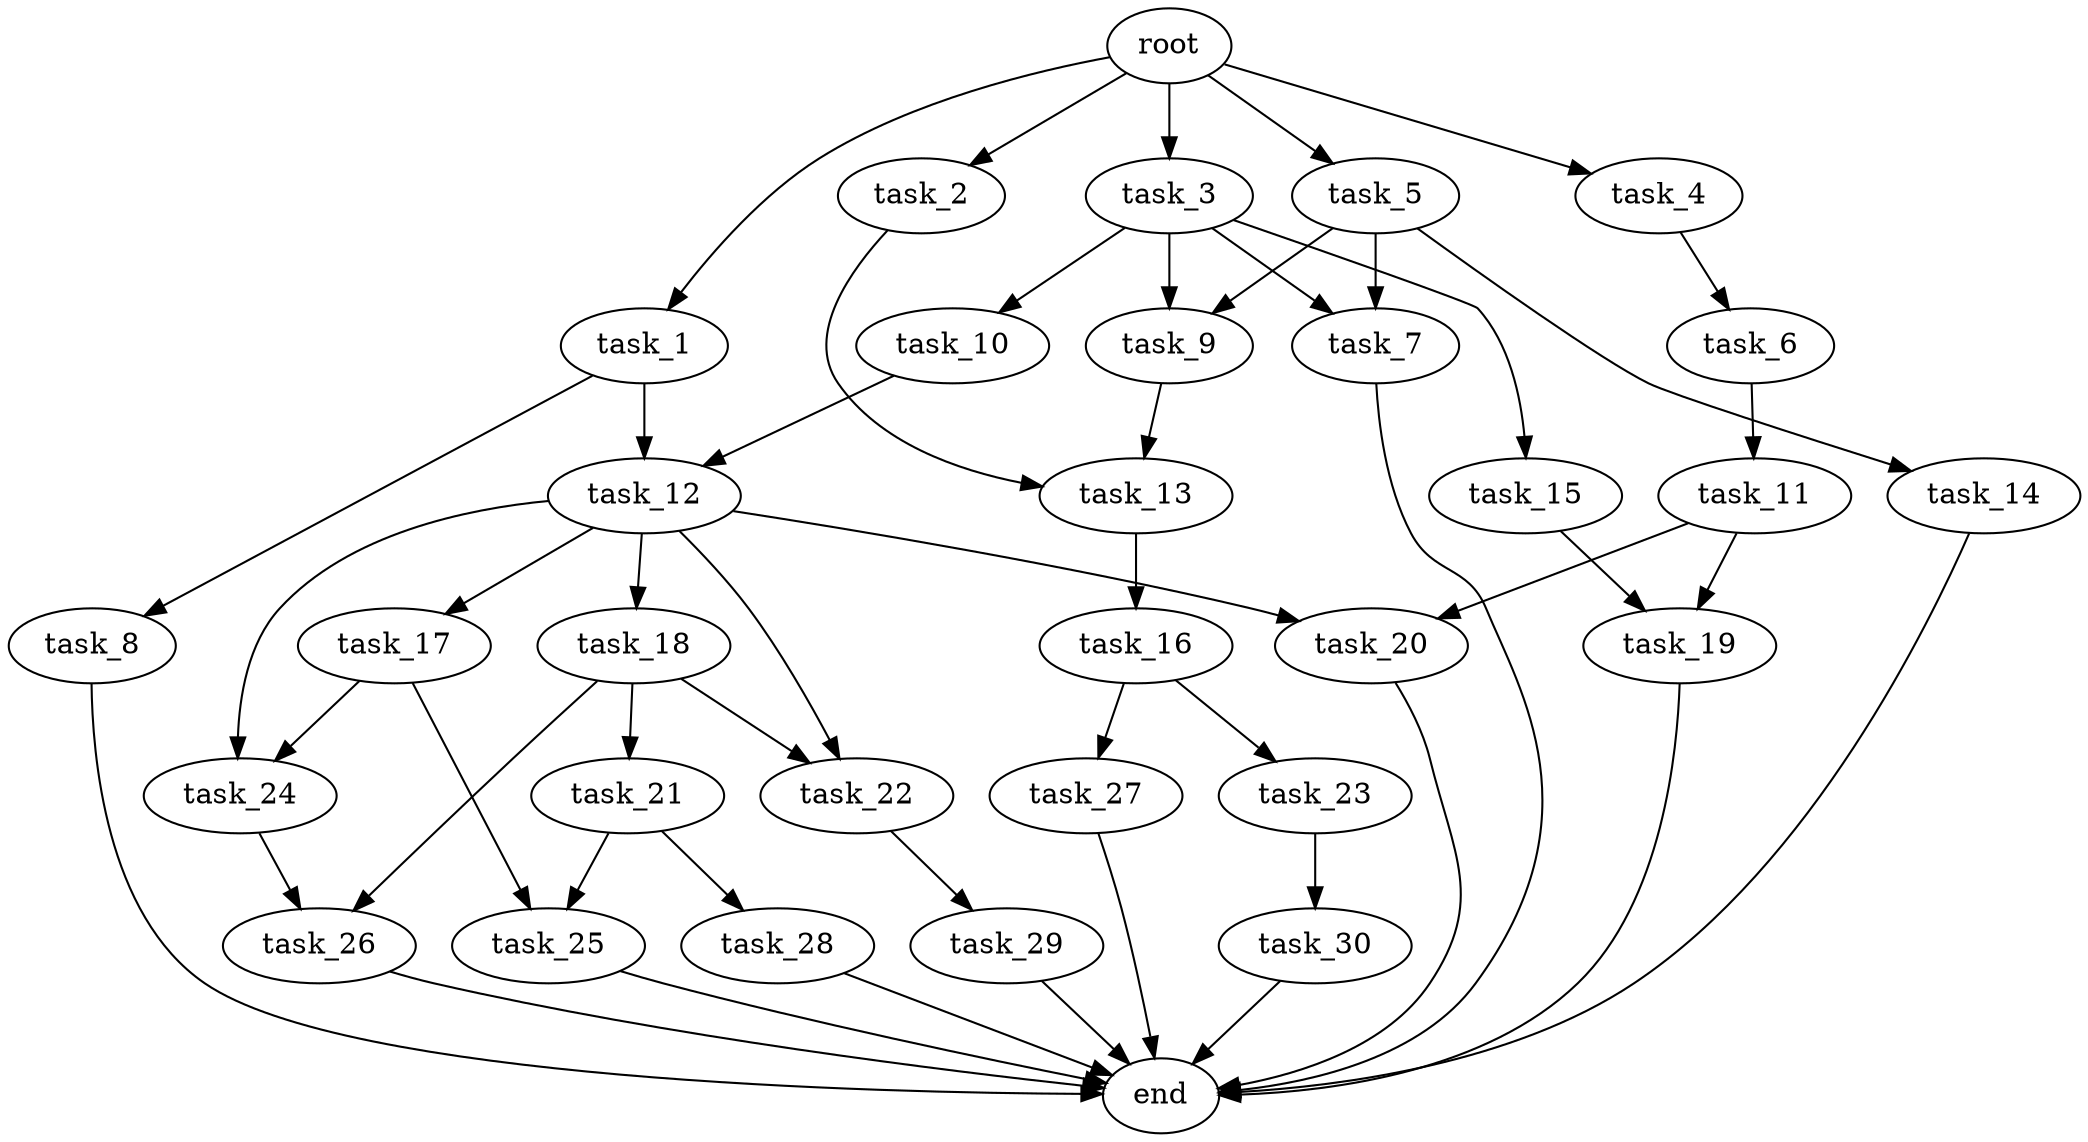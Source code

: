 digraph G {
  root [size="0.000000e+00"];
  task_1 [size="3.992288e+09"];
  task_2 [size="6.056281e+09"];
  task_3 [size="7.893111e+10"];
  task_4 [size="5.066599e+10"];
  task_5 [size="6.286078e+10"];
  task_6 [size="5.010989e+10"];
  task_7 [size="4.154905e+10"];
  task_8 [size="7.018405e+10"];
  task_9 [size="8.251957e+09"];
  task_10 [size="5.366112e+10"];
  task_11 [size="6.160855e+10"];
  task_12 [size="2.775400e+10"];
  task_13 [size="3.099759e+10"];
  task_14 [size="5.113536e+10"];
  task_15 [size="2.032772e+10"];
  task_16 [size="8.080793e+10"];
  task_17 [size="5.364365e+10"];
  task_18 [size="3.907924e+10"];
  task_19 [size="6.343308e+10"];
  task_20 [size="8.345430e+10"];
  task_21 [size="6.810876e+10"];
  task_22 [size="6.620847e+09"];
  task_23 [size="6.987060e+10"];
  task_24 [size="7.299854e+10"];
  task_25 [size="8.464835e+10"];
  task_26 [size="5.800015e+09"];
  task_27 [size="8.630418e+09"];
  task_28 [size="4.345401e+10"];
  task_29 [size="4.534265e+10"];
  task_30 [size="6.088715e+10"];
  end [size="0.000000e+00"];

  root -> task_1 [size="1.000000e-12"];
  root -> task_2 [size="1.000000e-12"];
  root -> task_3 [size="1.000000e-12"];
  root -> task_4 [size="1.000000e-12"];
  root -> task_5 [size="1.000000e-12"];
  task_1 -> task_8 [size="7.018405e+08"];
  task_1 -> task_12 [size="1.387700e+08"];
  task_2 -> task_13 [size="1.549879e+08"];
  task_3 -> task_7 [size="2.077452e+08"];
  task_3 -> task_9 [size="4.125978e+07"];
  task_3 -> task_10 [size="5.366112e+08"];
  task_3 -> task_15 [size="2.032772e+08"];
  task_4 -> task_6 [size="5.010989e+08"];
  task_5 -> task_7 [size="2.077452e+08"];
  task_5 -> task_9 [size="4.125978e+07"];
  task_5 -> task_14 [size="5.113536e+08"];
  task_6 -> task_11 [size="6.160855e+08"];
  task_7 -> end [size="1.000000e-12"];
  task_8 -> end [size="1.000000e-12"];
  task_9 -> task_13 [size="1.549879e+08"];
  task_10 -> task_12 [size="1.387700e+08"];
  task_11 -> task_19 [size="3.171654e+08"];
  task_11 -> task_20 [size="4.172715e+08"];
  task_12 -> task_17 [size="5.364365e+08"];
  task_12 -> task_18 [size="3.907924e+08"];
  task_12 -> task_20 [size="4.172715e+08"];
  task_12 -> task_22 [size="3.310424e+07"];
  task_12 -> task_24 [size="3.649927e+08"];
  task_13 -> task_16 [size="8.080793e+08"];
  task_14 -> end [size="1.000000e-12"];
  task_15 -> task_19 [size="3.171654e+08"];
  task_16 -> task_23 [size="6.987060e+08"];
  task_16 -> task_27 [size="8.630418e+07"];
  task_17 -> task_24 [size="3.649927e+08"];
  task_17 -> task_25 [size="4.232417e+08"];
  task_18 -> task_21 [size="6.810876e+08"];
  task_18 -> task_22 [size="3.310424e+07"];
  task_18 -> task_26 [size="2.900008e+07"];
  task_19 -> end [size="1.000000e-12"];
  task_20 -> end [size="1.000000e-12"];
  task_21 -> task_25 [size="4.232417e+08"];
  task_21 -> task_28 [size="4.345401e+08"];
  task_22 -> task_29 [size="4.534265e+08"];
  task_23 -> task_30 [size="6.088715e+08"];
  task_24 -> task_26 [size="2.900008e+07"];
  task_25 -> end [size="1.000000e-12"];
  task_26 -> end [size="1.000000e-12"];
  task_27 -> end [size="1.000000e-12"];
  task_28 -> end [size="1.000000e-12"];
  task_29 -> end [size="1.000000e-12"];
  task_30 -> end [size="1.000000e-12"];
}
